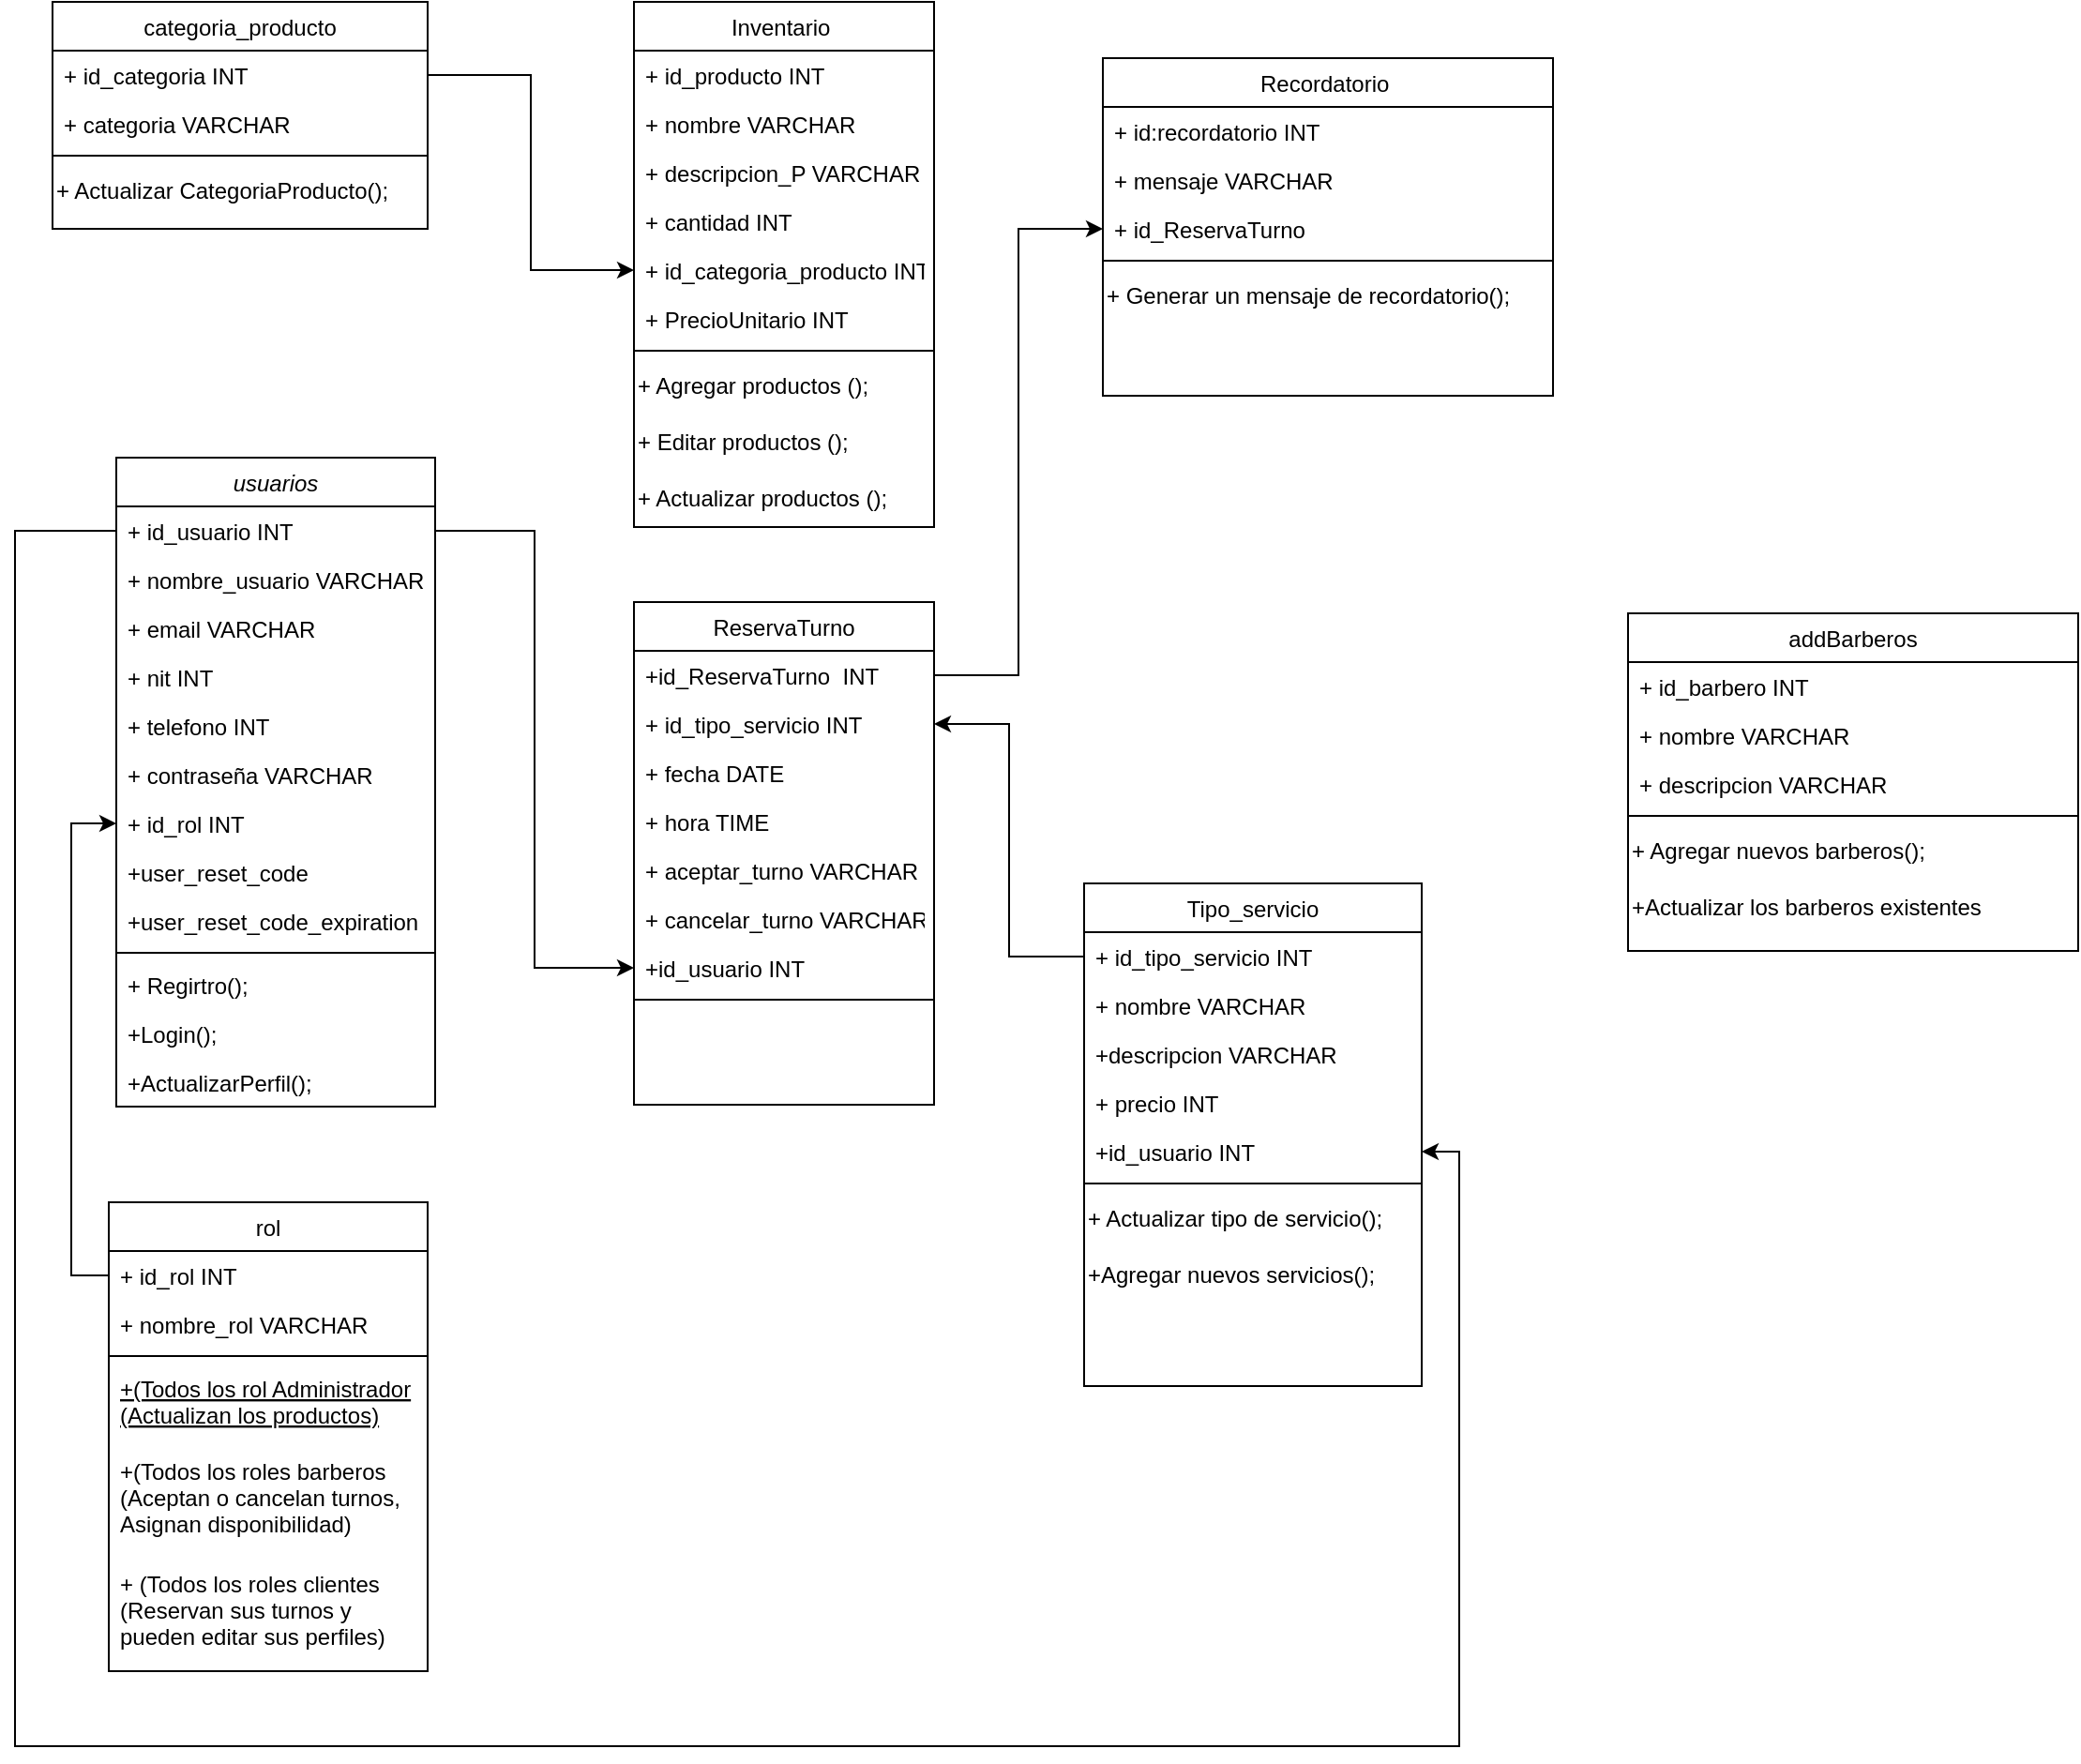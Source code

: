 <mxfile version="24.7.17">
  <diagram id="C5RBs43oDa-KdzZeNtuy" name="Page-1">
    <mxGraphModel dx="1434" dy="1955" grid="1" gridSize="10" guides="1" tooltips="1" connect="1" arrows="1" fold="1" page="1" pageScale="1" pageWidth="827" pageHeight="1169" math="0" shadow="0">
      <root>
        <mxCell id="WIyWlLk6GJQsqaUBKTNV-0" />
        <mxCell id="WIyWlLk6GJQsqaUBKTNV-1" parent="WIyWlLk6GJQsqaUBKTNV-0" />
        <mxCell id="zkfFHV4jXpPFQw0GAbJ--0" value="usuarios" style="swimlane;fontStyle=2;align=center;verticalAlign=top;childLayout=stackLayout;horizontal=1;startSize=26;horizontalStack=0;resizeParent=1;resizeLast=0;collapsible=1;marginBottom=0;rounded=0;shadow=0;strokeWidth=1;" parent="WIyWlLk6GJQsqaUBKTNV-1" vertex="1">
          <mxGeometry x="244" y="213" width="170" height="346" as="geometry">
            <mxRectangle x="230" y="140" width="160" height="26" as="alternateBounds" />
          </mxGeometry>
        </mxCell>
        <mxCell id="zkfFHV4jXpPFQw0GAbJ--1" value="+ id_usuario INT" style="text;align=left;verticalAlign=top;spacingLeft=4;spacingRight=4;overflow=hidden;rotatable=0;points=[[0,0.5],[1,0.5]];portConstraint=eastwest;" parent="zkfFHV4jXpPFQw0GAbJ--0" vertex="1">
          <mxGeometry y="26" width="170" height="26" as="geometry" />
        </mxCell>
        <mxCell id="zkfFHV4jXpPFQw0GAbJ--2" value="+ nombre_usuario VARCHAR  " style="text;align=left;verticalAlign=top;spacingLeft=4;spacingRight=4;overflow=hidden;rotatable=0;points=[[0,0.5],[1,0.5]];portConstraint=eastwest;rounded=0;shadow=0;html=0;" parent="zkfFHV4jXpPFQw0GAbJ--0" vertex="1">
          <mxGeometry y="52" width="170" height="26" as="geometry" />
        </mxCell>
        <mxCell id="zkfFHV4jXpPFQw0GAbJ--3" value="+ email VARCHAR" style="text;align=left;verticalAlign=top;spacingLeft=4;spacingRight=4;overflow=hidden;rotatable=0;points=[[0,0.5],[1,0.5]];portConstraint=eastwest;rounded=0;shadow=0;html=0;" parent="zkfFHV4jXpPFQw0GAbJ--0" vertex="1">
          <mxGeometry y="78" width="170" height="26" as="geometry" />
        </mxCell>
        <mxCell id="cnmXIl-TrKhqpvJSoA36-4" value="+ nit INT" style="text;align=left;verticalAlign=top;spacingLeft=4;spacingRight=4;overflow=hidden;rotatable=0;points=[[0,0.5],[1,0.5]];portConstraint=eastwest;rounded=0;shadow=0;html=0;" vertex="1" parent="zkfFHV4jXpPFQw0GAbJ--0">
          <mxGeometry y="104" width="170" height="26" as="geometry" />
        </mxCell>
        <mxCell id="cnmXIl-TrKhqpvJSoA36-3" value="+ telefono INT " style="text;align=left;verticalAlign=top;spacingLeft=4;spacingRight=4;overflow=hidden;rotatable=0;points=[[0,0.5],[1,0.5]];portConstraint=eastwest;rounded=0;shadow=0;html=0;" vertex="1" parent="zkfFHV4jXpPFQw0GAbJ--0">
          <mxGeometry y="130" width="170" height="26" as="geometry" />
        </mxCell>
        <mxCell id="cnmXIl-TrKhqpvJSoA36-2" value="+ contraseña VARCHAR " style="text;align=left;verticalAlign=top;spacingLeft=4;spacingRight=4;overflow=hidden;rotatable=0;points=[[0,0.5],[1,0.5]];portConstraint=eastwest;rounded=0;shadow=0;html=0;" vertex="1" parent="zkfFHV4jXpPFQw0GAbJ--0">
          <mxGeometry y="156" width="170" height="26" as="geometry" />
        </mxCell>
        <mxCell id="cnmXIl-TrKhqpvJSoA36-1" value="+ id_rol INT" style="text;align=left;verticalAlign=top;spacingLeft=4;spacingRight=4;overflow=hidden;rotatable=0;points=[[0,0.5],[1,0.5]];portConstraint=eastwest;rounded=0;shadow=0;html=0;" vertex="1" parent="zkfFHV4jXpPFQw0GAbJ--0">
          <mxGeometry y="182" width="170" height="26" as="geometry" />
        </mxCell>
        <mxCell id="cnmXIl-TrKhqpvJSoA36-0" value="+user_reset_code" style="text;align=left;verticalAlign=top;spacingLeft=4;spacingRight=4;overflow=hidden;rotatable=0;points=[[0,0.5],[1,0.5]];portConstraint=eastwest;rounded=0;shadow=0;html=0;" vertex="1" parent="zkfFHV4jXpPFQw0GAbJ--0">
          <mxGeometry y="208" width="170" height="26" as="geometry" />
        </mxCell>
        <mxCell id="cnmXIl-TrKhqpvJSoA36-5" value="+user_reset_code_expiration" style="text;align=left;verticalAlign=top;spacingLeft=4;spacingRight=4;overflow=hidden;rotatable=0;points=[[0,0.5],[1,0.5]];portConstraint=eastwest;rounded=0;shadow=0;html=0;" vertex="1" parent="zkfFHV4jXpPFQw0GAbJ--0">
          <mxGeometry y="234" width="170" height="26" as="geometry" />
        </mxCell>
        <mxCell id="zkfFHV4jXpPFQw0GAbJ--4" value="" style="line;html=1;strokeWidth=1;align=left;verticalAlign=middle;spacingTop=-1;spacingLeft=3;spacingRight=3;rotatable=0;labelPosition=right;points=[];portConstraint=eastwest;" parent="zkfFHV4jXpPFQw0GAbJ--0" vertex="1">
          <mxGeometry y="260" width="170" height="8" as="geometry" />
        </mxCell>
        <mxCell id="zkfFHV4jXpPFQw0GAbJ--5" value="+ Regirtro();&#xa;" style="text;align=left;verticalAlign=top;spacingLeft=4;spacingRight=4;overflow=hidden;rotatable=0;points=[[0,0.5],[1,0.5]];portConstraint=eastwest;" parent="zkfFHV4jXpPFQw0GAbJ--0" vertex="1">
          <mxGeometry y="268" width="170" height="26" as="geometry" />
        </mxCell>
        <mxCell id="cnmXIl-TrKhqpvJSoA36-6" value="+Login();" style="text;align=left;verticalAlign=top;spacingLeft=4;spacingRight=4;overflow=hidden;rotatable=0;points=[[0,0.5],[1,0.5]];portConstraint=eastwest;" vertex="1" parent="zkfFHV4jXpPFQw0GAbJ--0">
          <mxGeometry y="294" width="170" height="26" as="geometry" />
        </mxCell>
        <mxCell id="cnmXIl-TrKhqpvJSoA36-7" value="+ActualizarPerfil();" style="text;align=left;verticalAlign=top;spacingLeft=4;spacingRight=4;overflow=hidden;rotatable=0;points=[[0,0.5],[1,0.5]];portConstraint=eastwest;" vertex="1" parent="zkfFHV4jXpPFQw0GAbJ--0">
          <mxGeometry y="320" width="170" height="26" as="geometry" />
        </mxCell>
        <mxCell id="zkfFHV4jXpPFQw0GAbJ--6" value="rol" style="swimlane;fontStyle=0;align=center;verticalAlign=top;childLayout=stackLayout;horizontal=1;startSize=26;horizontalStack=0;resizeParent=1;resizeLast=0;collapsible=1;marginBottom=0;rounded=0;shadow=0;strokeWidth=1;" parent="WIyWlLk6GJQsqaUBKTNV-1" vertex="1">
          <mxGeometry x="240" y="610" width="170" height="250" as="geometry">
            <mxRectangle x="130" y="380" width="160" height="26" as="alternateBounds" />
          </mxGeometry>
        </mxCell>
        <mxCell id="zkfFHV4jXpPFQw0GAbJ--7" value="+ id_rol INT" style="text;align=left;verticalAlign=top;spacingLeft=4;spacingRight=4;overflow=hidden;rotatable=0;points=[[0,0.5],[1,0.5]];portConstraint=eastwest;" parent="zkfFHV4jXpPFQw0GAbJ--6" vertex="1">
          <mxGeometry y="26" width="170" height="26" as="geometry" />
        </mxCell>
        <mxCell id="zkfFHV4jXpPFQw0GAbJ--8" value="+ nombre_rol VARCHAR " style="text;align=left;verticalAlign=top;spacingLeft=4;spacingRight=4;overflow=hidden;rotatable=0;points=[[0,0.5],[1,0.5]];portConstraint=eastwest;rounded=0;shadow=0;html=0;" parent="zkfFHV4jXpPFQw0GAbJ--6" vertex="1">
          <mxGeometry y="52" width="170" height="26" as="geometry" />
        </mxCell>
        <mxCell id="zkfFHV4jXpPFQw0GAbJ--9" value="" style="line;html=1;strokeWidth=1;align=left;verticalAlign=middle;spacingTop=-1;spacingLeft=3;spacingRight=3;rotatable=0;labelPosition=right;points=[];portConstraint=eastwest;" parent="zkfFHV4jXpPFQw0GAbJ--6" vertex="1">
          <mxGeometry y="78" width="170" height="8" as="geometry" />
        </mxCell>
        <mxCell id="zkfFHV4jXpPFQw0GAbJ--10" value="+(Todos los rol Administrador&#xa;(Actualizan los productos)" style="text;align=left;verticalAlign=top;spacingLeft=4;spacingRight=4;overflow=hidden;rotatable=0;points=[[0,0.5],[1,0.5]];portConstraint=eastwest;fontStyle=4" parent="zkfFHV4jXpPFQw0GAbJ--6" vertex="1">
          <mxGeometry y="86" width="170" height="44" as="geometry" />
        </mxCell>
        <mxCell id="zkfFHV4jXpPFQw0GAbJ--11" value="+(Todos los roles barberos &#xa;(Aceptan o cancelan turnos,&#xa;Asignan disponibilidad)" style="text;align=left;verticalAlign=top;spacingLeft=4;spacingRight=4;overflow=hidden;rotatable=0;points=[[0,0.5],[1,0.5]];portConstraint=eastwest;" parent="zkfFHV4jXpPFQw0GAbJ--6" vertex="1">
          <mxGeometry y="130" width="170" height="60" as="geometry" />
        </mxCell>
        <mxCell id="cnmXIl-TrKhqpvJSoA36-9" value="+ (Todos los roles clientes&#xa;(Reservan sus turnos y &#xa;pueden editar sus perfiles)" style="text;align=left;verticalAlign=top;spacingLeft=4;spacingRight=4;overflow=hidden;rotatable=0;points=[[0,0.5],[1,0.5]];portConstraint=eastwest;" vertex="1" parent="zkfFHV4jXpPFQw0GAbJ--6">
          <mxGeometry y="190" width="170" height="60" as="geometry" />
        </mxCell>
        <mxCell id="zkfFHV4jXpPFQw0GAbJ--13" value="categoria_producto" style="swimlane;fontStyle=0;align=center;verticalAlign=top;childLayout=stackLayout;horizontal=1;startSize=26;horizontalStack=0;resizeParent=1;resizeLast=0;collapsible=1;marginBottom=0;rounded=0;shadow=0;strokeWidth=1;" parent="WIyWlLk6GJQsqaUBKTNV-1" vertex="1">
          <mxGeometry x="210" y="-30" width="200" height="121" as="geometry">
            <mxRectangle x="340" y="380" width="170" height="26" as="alternateBounds" />
          </mxGeometry>
        </mxCell>
        <mxCell id="zkfFHV4jXpPFQw0GAbJ--14" value="+ id_categoria INT " style="text;align=left;verticalAlign=top;spacingLeft=4;spacingRight=4;overflow=hidden;rotatable=0;points=[[0,0.5],[1,0.5]];portConstraint=eastwest;" parent="zkfFHV4jXpPFQw0GAbJ--13" vertex="1">
          <mxGeometry y="26" width="200" height="26" as="geometry" />
        </mxCell>
        <mxCell id="cnmXIl-TrKhqpvJSoA36-12" value="+ categoria VARCHAR" style="text;align=left;verticalAlign=top;spacingLeft=4;spacingRight=4;overflow=hidden;rotatable=0;points=[[0,0.5],[1,0.5]];portConstraint=eastwest;" vertex="1" parent="zkfFHV4jXpPFQw0GAbJ--13">
          <mxGeometry y="52" width="200" height="26" as="geometry" />
        </mxCell>
        <mxCell id="zkfFHV4jXpPFQw0GAbJ--15" value="" style="line;html=1;strokeWidth=1;align=left;verticalAlign=middle;spacingTop=-1;spacingLeft=3;spacingRight=3;rotatable=0;labelPosition=right;points=[];portConstraint=eastwest;" parent="zkfFHV4jXpPFQw0GAbJ--13" vertex="1">
          <mxGeometry y="78" width="200" height="8" as="geometry" />
        </mxCell>
        <mxCell id="cnmXIl-TrKhqpvJSoA36-15" value="+ Actualizar CategoriaProducto();" style="text;html=1;align=left;verticalAlign=middle;resizable=0;points=[];autosize=1;strokeColor=none;fillColor=none;" vertex="1" parent="zkfFHV4jXpPFQw0GAbJ--13">
          <mxGeometry y="86" width="200" height="30" as="geometry" />
        </mxCell>
        <mxCell id="zkfFHV4jXpPFQw0GAbJ--17" value="ReservaTurno" style="swimlane;fontStyle=0;align=center;verticalAlign=top;childLayout=stackLayout;horizontal=1;startSize=26;horizontalStack=0;resizeParent=1;resizeLast=0;collapsible=1;marginBottom=0;rounded=0;shadow=0;strokeWidth=1;" parent="WIyWlLk6GJQsqaUBKTNV-1" vertex="1">
          <mxGeometry x="520" y="290" width="160" height="268" as="geometry">
            <mxRectangle x="550" y="140" width="160" height="26" as="alternateBounds" />
          </mxGeometry>
        </mxCell>
        <mxCell id="zkfFHV4jXpPFQw0GAbJ--18" value="+id_ReservaTurno  INT" style="text;align=left;verticalAlign=top;spacingLeft=4;spacingRight=4;overflow=hidden;rotatable=0;points=[[0,0.5],[1,0.5]];portConstraint=eastwest;" parent="zkfFHV4jXpPFQw0GAbJ--17" vertex="1">
          <mxGeometry y="26" width="160" height="26" as="geometry" />
        </mxCell>
        <mxCell id="zkfFHV4jXpPFQw0GAbJ--19" value="+ id_tipo_servicio INT" style="text;align=left;verticalAlign=top;spacingLeft=4;spacingRight=4;overflow=hidden;rotatable=0;points=[[0,0.5],[1,0.5]];portConstraint=eastwest;rounded=0;shadow=0;html=0;" parent="zkfFHV4jXpPFQw0GAbJ--17" vertex="1">
          <mxGeometry y="52" width="160" height="26" as="geometry" />
        </mxCell>
        <mxCell id="zkfFHV4jXpPFQw0GAbJ--20" value="+ fecha DATE" style="text;align=left;verticalAlign=top;spacingLeft=4;spacingRight=4;overflow=hidden;rotatable=0;points=[[0,0.5],[1,0.5]];portConstraint=eastwest;rounded=0;shadow=0;html=0;" parent="zkfFHV4jXpPFQw0GAbJ--17" vertex="1">
          <mxGeometry y="78" width="160" height="26" as="geometry" />
        </mxCell>
        <mxCell id="zkfFHV4jXpPFQw0GAbJ--21" value="+ hora TIME" style="text;align=left;verticalAlign=top;spacingLeft=4;spacingRight=4;overflow=hidden;rotatable=0;points=[[0,0.5],[1,0.5]];portConstraint=eastwest;rounded=0;shadow=0;html=0;" parent="zkfFHV4jXpPFQw0GAbJ--17" vertex="1">
          <mxGeometry y="104" width="160" height="26" as="geometry" />
        </mxCell>
        <mxCell id="zkfFHV4jXpPFQw0GAbJ--22" value="+ aceptar_turno VARCHAR" style="text;align=left;verticalAlign=top;spacingLeft=4;spacingRight=4;overflow=hidden;rotatable=0;points=[[0,0.5],[1,0.5]];portConstraint=eastwest;rounded=0;shadow=0;html=0;" parent="zkfFHV4jXpPFQw0GAbJ--17" vertex="1">
          <mxGeometry y="130" width="160" height="26" as="geometry" />
        </mxCell>
        <mxCell id="cnmXIl-TrKhqpvJSoA36-10" value="+ cancelar_turno VARCHAR" style="text;align=left;verticalAlign=top;spacingLeft=4;spacingRight=4;overflow=hidden;rotatable=0;points=[[0,0.5],[1,0.5]];portConstraint=eastwest;rounded=0;shadow=0;html=0;" vertex="1" parent="zkfFHV4jXpPFQw0GAbJ--17">
          <mxGeometry y="156" width="160" height="26" as="geometry" />
        </mxCell>
        <mxCell id="cnmXIl-TrKhqpvJSoA36-11" value="+id_usuario INT" style="text;align=left;verticalAlign=top;spacingLeft=4;spacingRight=4;overflow=hidden;rotatable=0;points=[[0,0.5],[1,0.5]];portConstraint=eastwest;rounded=0;shadow=0;html=0;" vertex="1" parent="zkfFHV4jXpPFQw0GAbJ--17">
          <mxGeometry y="182" width="160" height="26" as="geometry" />
        </mxCell>
        <mxCell id="zkfFHV4jXpPFQw0GAbJ--23" value="" style="line;html=1;strokeWidth=1;align=left;verticalAlign=middle;spacingTop=-1;spacingLeft=3;spacingRight=3;rotatable=0;labelPosition=right;points=[];portConstraint=eastwest;" parent="zkfFHV4jXpPFQw0GAbJ--17" vertex="1">
          <mxGeometry y="208" width="160" height="8" as="geometry" />
        </mxCell>
        <mxCell id="cnmXIl-TrKhqpvJSoA36-38" value="Tipo_servicio" style="swimlane;fontStyle=0;align=center;verticalAlign=top;childLayout=stackLayout;horizontal=1;startSize=26;horizontalStack=0;resizeParent=1;resizeLast=0;collapsible=1;marginBottom=0;rounded=0;shadow=0;strokeWidth=1;" vertex="1" parent="WIyWlLk6GJQsqaUBKTNV-1">
          <mxGeometry x="760" y="440" width="180" height="268" as="geometry">
            <mxRectangle x="550" y="140" width="160" height="26" as="alternateBounds" />
          </mxGeometry>
        </mxCell>
        <mxCell id="cnmXIl-TrKhqpvJSoA36-39" value="+ id_tipo_servicio INT" style="text;align=left;verticalAlign=top;spacingLeft=4;spacingRight=4;overflow=hidden;rotatable=0;points=[[0,0.5],[1,0.5]];portConstraint=eastwest;" vertex="1" parent="cnmXIl-TrKhqpvJSoA36-38">
          <mxGeometry y="26" width="180" height="26" as="geometry" />
        </mxCell>
        <mxCell id="cnmXIl-TrKhqpvJSoA36-40" value="+ nombre VARCHAR" style="text;align=left;verticalAlign=top;spacingLeft=4;spacingRight=4;overflow=hidden;rotatable=0;points=[[0,0.5],[1,0.5]];portConstraint=eastwest;rounded=0;shadow=0;html=0;" vertex="1" parent="cnmXIl-TrKhqpvJSoA36-38">
          <mxGeometry y="52" width="180" height="26" as="geometry" />
        </mxCell>
        <mxCell id="cnmXIl-TrKhqpvJSoA36-41" value="+descripcion VARCHAR" style="text;align=left;verticalAlign=top;spacingLeft=4;spacingRight=4;overflow=hidden;rotatable=0;points=[[0,0.5],[1,0.5]];portConstraint=eastwest;rounded=0;shadow=0;html=0;" vertex="1" parent="cnmXIl-TrKhqpvJSoA36-38">
          <mxGeometry y="78" width="180" height="26" as="geometry" />
        </mxCell>
        <mxCell id="cnmXIl-TrKhqpvJSoA36-42" value="+ precio INT" style="text;align=left;verticalAlign=top;spacingLeft=4;spacingRight=4;overflow=hidden;rotatable=0;points=[[0,0.5],[1,0.5]];portConstraint=eastwest;rounded=0;shadow=0;html=0;" vertex="1" parent="cnmXIl-TrKhqpvJSoA36-38">
          <mxGeometry y="104" width="180" height="26" as="geometry" />
        </mxCell>
        <mxCell id="cnmXIl-TrKhqpvJSoA36-45" value="+id_usuario INT" style="text;align=left;verticalAlign=top;spacingLeft=4;spacingRight=4;overflow=hidden;rotatable=0;points=[[0,0.5],[1,0.5]];portConstraint=eastwest;rounded=0;shadow=0;html=0;" vertex="1" parent="cnmXIl-TrKhqpvJSoA36-38">
          <mxGeometry y="130" width="180" height="26" as="geometry" />
        </mxCell>
        <mxCell id="cnmXIl-TrKhqpvJSoA36-46" value="" style="line;html=1;strokeWidth=1;align=left;verticalAlign=middle;spacingTop=-1;spacingLeft=3;spacingRight=3;rotatable=0;labelPosition=right;points=[];portConstraint=eastwest;" vertex="1" parent="cnmXIl-TrKhqpvJSoA36-38">
          <mxGeometry y="156" width="180" height="8" as="geometry" />
        </mxCell>
        <mxCell id="cnmXIl-TrKhqpvJSoA36-51" value="+ Actualizar tipo de servicio();" style="text;html=1;align=left;verticalAlign=middle;resizable=0;points=[];autosize=1;strokeColor=none;fillColor=none;" vertex="1" parent="cnmXIl-TrKhqpvJSoA36-38">
          <mxGeometry y="164" width="180" height="30" as="geometry" />
        </mxCell>
        <mxCell id="cnmXIl-TrKhqpvJSoA36-53" value="+Agregar nuevos servicios();&amp;nbsp;" style="text;html=1;align=left;verticalAlign=middle;resizable=0;points=[];autosize=1;strokeColor=none;fillColor=none;" vertex="1" parent="cnmXIl-TrKhqpvJSoA36-38">
          <mxGeometry y="194" width="180" height="30" as="geometry" />
        </mxCell>
        <mxCell id="cnmXIl-TrKhqpvJSoA36-52" style="text;html=1;align=left;verticalAlign=middle;resizable=0;points=[];autosize=1;strokeColor=none;fillColor=none;" vertex="1" parent="cnmXIl-TrKhqpvJSoA36-38">
          <mxGeometry y="224" width="180" height="30" as="geometry" />
        </mxCell>
        <mxCell id="cnmXIl-TrKhqpvJSoA36-54" value="Recordatorio " style="swimlane;fontStyle=0;align=center;verticalAlign=top;childLayout=stackLayout;horizontal=1;startSize=26;horizontalStack=0;resizeParent=1;resizeLast=0;collapsible=1;marginBottom=0;rounded=0;shadow=0;strokeWidth=1;" vertex="1" parent="WIyWlLk6GJQsqaUBKTNV-1">
          <mxGeometry x="770" width="240" height="180" as="geometry">
            <mxRectangle x="550" y="140" width="160" height="26" as="alternateBounds" />
          </mxGeometry>
        </mxCell>
        <mxCell id="cnmXIl-TrKhqpvJSoA36-55" value="+ id:recordatorio INT" style="text;align=left;verticalAlign=top;spacingLeft=4;spacingRight=4;overflow=hidden;rotatable=0;points=[[0,0.5],[1,0.5]];portConstraint=eastwest;" vertex="1" parent="cnmXIl-TrKhqpvJSoA36-54">
          <mxGeometry y="26" width="240" height="26" as="geometry" />
        </mxCell>
        <mxCell id="cnmXIl-TrKhqpvJSoA36-56" value="+ mensaje VARCHAR " style="text;align=left;verticalAlign=top;spacingLeft=4;spacingRight=4;overflow=hidden;rotatable=0;points=[[0,0.5],[1,0.5]];portConstraint=eastwest;rounded=0;shadow=0;html=0;" vertex="1" parent="cnmXIl-TrKhqpvJSoA36-54">
          <mxGeometry y="52" width="240" height="26" as="geometry" />
        </mxCell>
        <mxCell id="cnmXIl-TrKhqpvJSoA36-58" value="+ id_ReservaTurno" style="text;align=left;verticalAlign=top;spacingLeft=4;spacingRight=4;overflow=hidden;rotatable=0;points=[[0,0.5],[1,0.5]];portConstraint=eastwest;rounded=0;shadow=0;html=0;" vertex="1" parent="cnmXIl-TrKhqpvJSoA36-54">
          <mxGeometry y="78" width="240" height="26" as="geometry" />
        </mxCell>
        <mxCell id="cnmXIl-TrKhqpvJSoA36-60" value="" style="line;html=1;strokeWidth=1;align=left;verticalAlign=middle;spacingTop=-1;spacingLeft=3;spacingRight=3;rotatable=0;labelPosition=right;points=[];portConstraint=eastwest;" vertex="1" parent="cnmXIl-TrKhqpvJSoA36-54">
          <mxGeometry y="104" width="240" height="8" as="geometry" />
        </mxCell>
        <mxCell id="cnmXIl-TrKhqpvJSoA36-61" value="+ Generar un mensaje de recordatorio();" style="text;html=1;align=left;verticalAlign=middle;resizable=0;points=[];autosize=1;strokeColor=none;fillColor=none;" vertex="1" parent="cnmXIl-TrKhqpvJSoA36-54">
          <mxGeometry y="112" width="240" height="30" as="geometry" />
        </mxCell>
        <mxCell id="cnmXIl-TrKhqpvJSoA36-63" style="text;html=1;align=left;verticalAlign=middle;resizable=0;points=[];autosize=1;strokeColor=none;fillColor=none;" vertex="1" parent="cnmXIl-TrKhqpvJSoA36-54">
          <mxGeometry y="142" width="240" height="30" as="geometry" />
        </mxCell>
        <mxCell id="cnmXIl-TrKhqpvJSoA36-64" value="addBarberos" style="swimlane;fontStyle=0;align=center;verticalAlign=top;childLayout=stackLayout;horizontal=1;startSize=26;horizontalStack=0;resizeParent=1;resizeLast=0;collapsible=1;marginBottom=0;rounded=0;shadow=0;strokeWidth=1;" vertex="1" parent="WIyWlLk6GJQsqaUBKTNV-1">
          <mxGeometry x="1050" y="296" width="240" height="180" as="geometry">
            <mxRectangle x="550" y="140" width="160" height="26" as="alternateBounds" />
          </mxGeometry>
        </mxCell>
        <mxCell id="cnmXIl-TrKhqpvJSoA36-65" value="+ id_barbero INT" style="text;align=left;verticalAlign=top;spacingLeft=4;spacingRight=4;overflow=hidden;rotatable=0;points=[[0,0.5],[1,0.5]];portConstraint=eastwest;" vertex="1" parent="cnmXIl-TrKhqpvJSoA36-64">
          <mxGeometry y="26" width="240" height="26" as="geometry" />
        </mxCell>
        <mxCell id="cnmXIl-TrKhqpvJSoA36-66" value="+ nombre VARCHAR " style="text;align=left;verticalAlign=top;spacingLeft=4;spacingRight=4;overflow=hidden;rotatable=0;points=[[0,0.5],[1,0.5]];portConstraint=eastwest;rounded=0;shadow=0;html=0;" vertex="1" parent="cnmXIl-TrKhqpvJSoA36-64">
          <mxGeometry y="52" width="240" height="26" as="geometry" />
        </mxCell>
        <mxCell id="cnmXIl-TrKhqpvJSoA36-67" value="+ descripcion VARCHAR " style="text;align=left;verticalAlign=top;spacingLeft=4;spacingRight=4;overflow=hidden;rotatable=0;points=[[0,0.5],[1,0.5]];portConstraint=eastwest;rounded=0;shadow=0;html=0;" vertex="1" parent="cnmXIl-TrKhqpvJSoA36-64">
          <mxGeometry y="78" width="240" height="26" as="geometry" />
        </mxCell>
        <mxCell id="cnmXIl-TrKhqpvJSoA36-68" value="" style="line;html=1;strokeWidth=1;align=left;verticalAlign=middle;spacingTop=-1;spacingLeft=3;spacingRight=3;rotatable=0;labelPosition=right;points=[];portConstraint=eastwest;" vertex="1" parent="cnmXIl-TrKhqpvJSoA36-64">
          <mxGeometry y="104" width="240" height="8" as="geometry" />
        </mxCell>
        <mxCell id="cnmXIl-TrKhqpvJSoA36-69" value="+ Agregar nuevos barberos();" style="text;html=1;align=left;verticalAlign=middle;resizable=0;points=[];autosize=1;strokeColor=none;fillColor=none;" vertex="1" parent="cnmXIl-TrKhqpvJSoA36-64">
          <mxGeometry y="112" width="240" height="30" as="geometry" />
        </mxCell>
        <mxCell id="cnmXIl-TrKhqpvJSoA36-70" value="+Actualizar los barberos existentes" style="text;html=1;align=left;verticalAlign=middle;resizable=0;points=[];autosize=1;strokeColor=none;fillColor=none;" vertex="1" parent="cnmXIl-TrKhqpvJSoA36-64">
          <mxGeometry y="142" width="240" height="30" as="geometry" />
        </mxCell>
        <mxCell id="cnmXIl-TrKhqpvJSoA36-71" value="Inventario " style="swimlane;fontStyle=0;align=center;verticalAlign=top;childLayout=stackLayout;horizontal=1;startSize=26;horizontalStack=0;resizeParent=1;resizeLast=0;collapsible=1;marginBottom=0;rounded=0;shadow=0;strokeWidth=1;" vertex="1" parent="WIyWlLk6GJQsqaUBKTNV-1">
          <mxGeometry x="520" y="-30" width="160" height="280" as="geometry">
            <mxRectangle x="550" y="140" width="160" height="26" as="alternateBounds" />
          </mxGeometry>
        </mxCell>
        <mxCell id="cnmXIl-TrKhqpvJSoA36-72" value="+ id_producto INT" style="text;align=left;verticalAlign=top;spacingLeft=4;spacingRight=4;overflow=hidden;rotatable=0;points=[[0,0.5],[1,0.5]];portConstraint=eastwest;" vertex="1" parent="cnmXIl-TrKhqpvJSoA36-71">
          <mxGeometry y="26" width="160" height="26" as="geometry" />
        </mxCell>
        <mxCell id="cnmXIl-TrKhqpvJSoA36-73" value="+ nombre VARCHAR " style="text;align=left;verticalAlign=top;spacingLeft=4;spacingRight=4;overflow=hidden;rotatable=0;points=[[0,0.5],[1,0.5]];portConstraint=eastwest;rounded=0;shadow=0;html=0;" vertex="1" parent="cnmXIl-TrKhqpvJSoA36-71">
          <mxGeometry y="52" width="160" height="26" as="geometry" />
        </mxCell>
        <mxCell id="cnmXIl-TrKhqpvJSoA36-74" value="+ descripcion_P VARCHAR " style="text;align=left;verticalAlign=top;spacingLeft=4;spacingRight=4;overflow=hidden;rotatable=0;points=[[0,0.5],[1,0.5]];portConstraint=eastwest;rounded=0;shadow=0;html=0;" vertex="1" parent="cnmXIl-TrKhqpvJSoA36-71">
          <mxGeometry y="78" width="160" height="26" as="geometry" />
        </mxCell>
        <mxCell id="cnmXIl-TrKhqpvJSoA36-75" value="+ cantidad INT" style="text;align=left;verticalAlign=top;spacingLeft=4;spacingRight=4;overflow=hidden;rotatable=0;points=[[0,0.5],[1,0.5]];portConstraint=eastwest;rounded=0;shadow=0;html=0;" vertex="1" parent="cnmXIl-TrKhqpvJSoA36-71">
          <mxGeometry y="104" width="160" height="26" as="geometry" />
        </mxCell>
        <mxCell id="cnmXIl-TrKhqpvJSoA36-76" value="+ id_categoria_producto INT" style="text;align=left;verticalAlign=top;spacingLeft=4;spacingRight=4;overflow=hidden;rotatable=0;points=[[0,0.5],[1,0.5]];portConstraint=eastwest;rounded=0;shadow=0;html=0;" vertex="1" parent="cnmXIl-TrKhqpvJSoA36-71">
          <mxGeometry y="130" width="160" height="26" as="geometry" />
        </mxCell>
        <mxCell id="cnmXIl-TrKhqpvJSoA36-77" value="+ PrecioUnitario INT " style="text;align=left;verticalAlign=top;spacingLeft=4;spacingRight=4;overflow=hidden;rotatable=0;points=[[0,0.5],[1,0.5]];portConstraint=eastwest;rounded=0;shadow=0;html=0;" vertex="1" parent="cnmXIl-TrKhqpvJSoA36-71">
          <mxGeometry y="156" width="160" height="26" as="geometry" />
        </mxCell>
        <mxCell id="cnmXIl-TrKhqpvJSoA36-79" value="" style="line;html=1;strokeWidth=1;align=left;verticalAlign=middle;spacingTop=-1;spacingLeft=3;spacingRight=3;rotatable=0;labelPosition=right;points=[];portConstraint=eastwest;" vertex="1" parent="cnmXIl-TrKhqpvJSoA36-71">
          <mxGeometry y="182" width="160" height="8" as="geometry" />
        </mxCell>
        <mxCell id="cnmXIl-TrKhqpvJSoA36-81" value="+ Agregar productos ();" style="text;html=1;align=left;verticalAlign=middle;resizable=0;points=[];autosize=1;strokeColor=none;fillColor=none;" vertex="1" parent="cnmXIl-TrKhqpvJSoA36-71">
          <mxGeometry y="190" width="160" height="30" as="geometry" />
        </mxCell>
        <mxCell id="cnmXIl-TrKhqpvJSoA36-82" value="+ Editar productos ();" style="text;html=1;align=left;verticalAlign=middle;resizable=0;points=[];autosize=1;strokeColor=none;fillColor=none;" vertex="1" parent="cnmXIl-TrKhqpvJSoA36-71">
          <mxGeometry y="220" width="160" height="30" as="geometry" />
        </mxCell>
        <mxCell id="cnmXIl-TrKhqpvJSoA36-83" value="+ Actualizar productos ();" style="text;html=1;align=left;verticalAlign=middle;resizable=0;points=[];autosize=1;strokeColor=none;fillColor=none;" vertex="1" parent="cnmXIl-TrKhqpvJSoA36-71">
          <mxGeometry y="250" width="160" height="30" as="geometry" />
        </mxCell>
        <mxCell id="cnmXIl-TrKhqpvJSoA36-84" style="edgeStyle=orthogonalEdgeStyle;rounded=0;orthogonalLoop=1;jettySize=auto;html=1;exitX=0;exitY=0.5;exitDx=0;exitDy=0;entryX=0;entryY=0.5;entryDx=0;entryDy=0;" edge="1" parent="WIyWlLk6GJQsqaUBKTNV-1" source="zkfFHV4jXpPFQw0GAbJ--7" target="cnmXIl-TrKhqpvJSoA36-1">
          <mxGeometry relative="1" as="geometry" />
        </mxCell>
        <mxCell id="cnmXIl-TrKhqpvJSoA36-85" style="edgeStyle=orthogonalEdgeStyle;rounded=0;orthogonalLoop=1;jettySize=auto;html=1;exitX=1;exitY=0.5;exitDx=0;exitDy=0;" edge="1" parent="WIyWlLk6GJQsqaUBKTNV-1" source="zkfFHV4jXpPFQw0GAbJ--14" target="cnmXIl-TrKhqpvJSoA36-76">
          <mxGeometry relative="1" as="geometry" />
        </mxCell>
        <mxCell id="cnmXIl-TrKhqpvJSoA36-86" style="edgeStyle=orthogonalEdgeStyle;rounded=0;orthogonalLoop=1;jettySize=auto;html=1;exitX=1;exitY=0.5;exitDx=0;exitDy=0;entryX=0;entryY=0.5;entryDx=0;entryDy=0;" edge="1" parent="WIyWlLk6GJQsqaUBKTNV-1" source="zkfFHV4jXpPFQw0GAbJ--18" target="cnmXIl-TrKhqpvJSoA36-58">
          <mxGeometry relative="1" as="geometry" />
        </mxCell>
        <mxCell id="cnmXIl-TrKhqpvJSoA36-87" style="edgeStyle=orthogonalEdgeStyle;rounded=0;orthogonalLoop=1;jettySize=auto;html=1;exitX=1;exitY=0.5;exitDx=0;exitDy=0;entryX=0;entryY=0.5;entryDx=0;entryDy=0;" edge="1" parent="WIyWlLk6GJQsqaUBKTNV-1" source="zkfFHV4jXpPFQw0GAbJ--1" target="cnmXIl-TrKhqpvJSoA36-11">
          <mxGeometry relative="1" as="geometry" />
        </mxCell>
        <mxCell id="cnmXIl-TrKhqpvJSoA36-88" style="edgeStyle=orthogonalEdgeStyle;rounded=0;orthogonalLoop=1;jettySize=auto;html=1;exitX=0;exitY=0.5;exitDx=0;exitDy=0;entryX=1;entryY=0.5;entryDx=0;entryDy=0;" edge="1" parent="WIyWlLk6GJQsqaUBKTNV-1" source="zkfFHV4jXpPFQw0GAbJ--1" target="cnmXIl-TrKhqpvJSoA36-45">
          <mxGeometry relative="1" as="geometry">
            <Array as="points">
              <mxPoint x="190" y="252" />
              <mxPoint x="190" y="900" />
              <mxPoint x="960" y="900" />
              <mxPoint x="960" y="583" />
            </Array>
          </mxGeometry>
        </mxCell>
        <mxCell id="cnmXIl-TrKhqpvJSoA36-89" style="edgeStyle=orthogonalEdgeStyle;rounded=0;orthogonalLoop=1;jettySize=auto;html=1;exitX=0;exitY=0.5;exitDx=0;exitDy=0;entryX=1;entryY=0.5;entryDx=0;entryDy=0;" edge="1" parent="WIyWlLk6GJQsqaUBKTNV-1" source="cnmXIl-TrKhqpvJSoA36-39" target="zkfFHV4jXpPFQw0GAbJ--19">
          <mxGeometry relative="1" as="geometry" />
        </mxCell>
      </root>
    </mxGraphModel>
  </diagram>
</mxfile>
